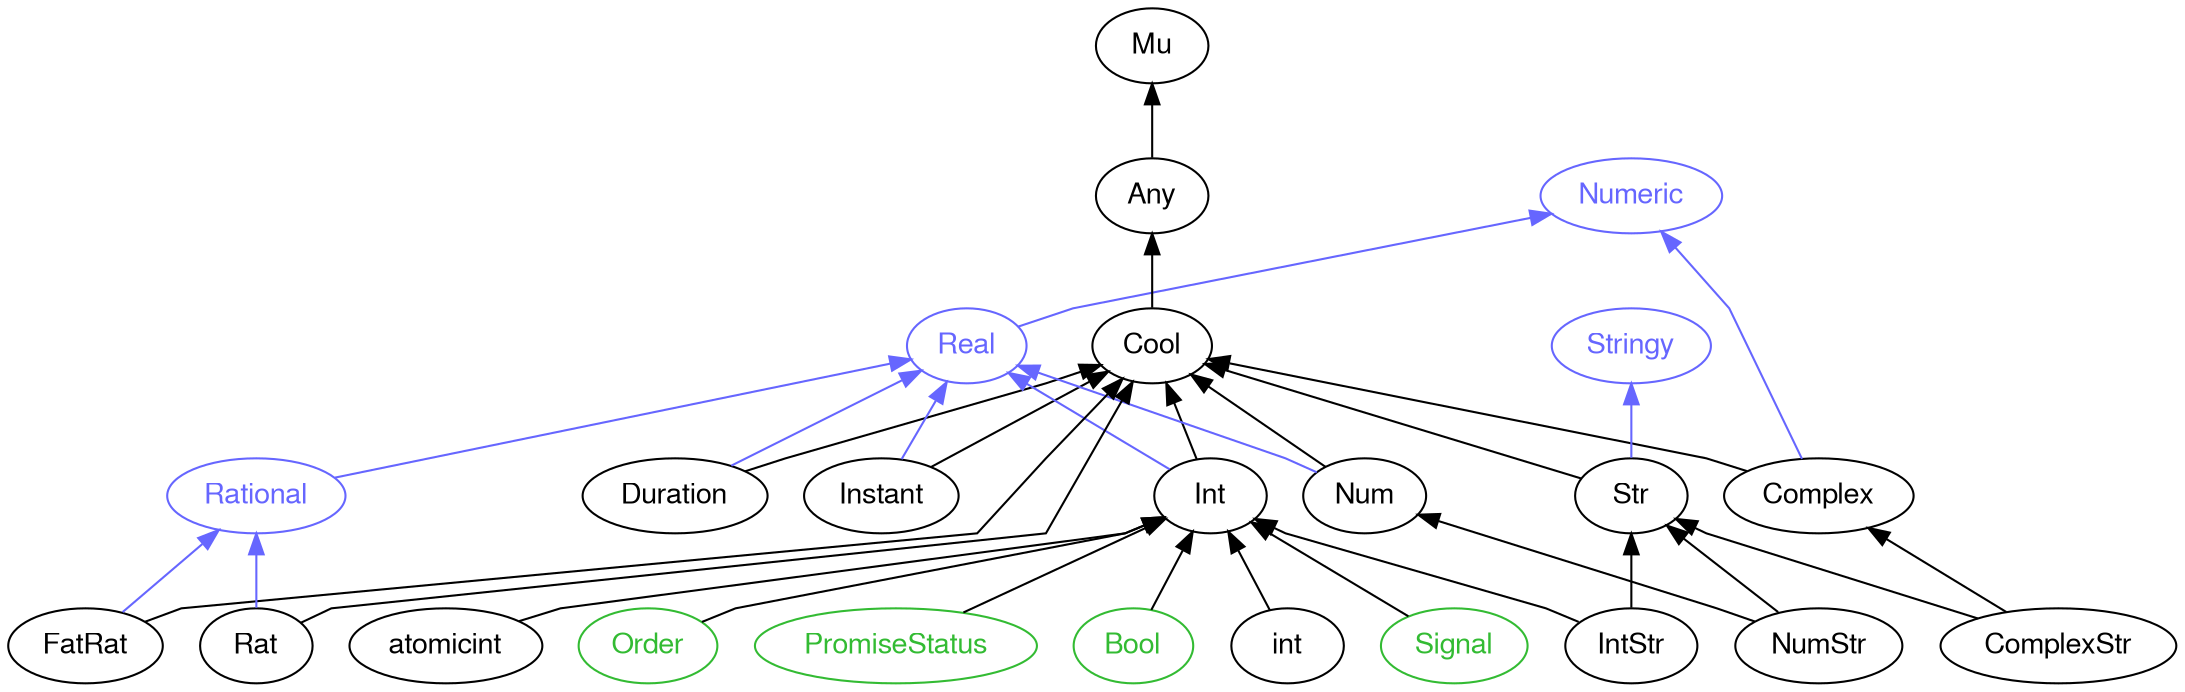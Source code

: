 digraph "perl6-type-graph" {
    rankdir=BT;
    splines=polyline;
    overlap=false; 
    // Types
    "Numeric" [color="#6666FF", fontcolor="#6666FF", href="/type/Numeric", fontname="FreeSans"];
    "Real" [color="#6666FF", fontcolor="#6666FF", href="/type/Real", fontname="FreeSans"];
    "Mu" [color="#000000", fontcolor="#000000", href="/type/Mu", fontname="FreeSans"];
    "Any" [color="#000000", fontcolor="#000000", href="/type/Any", fontname="FreeSans"];
    "Cool" [color="#000000", fontcolor="#000000", href="/type/Cool", fontname="FreeSans"];
    "Complex" [color="#000000", fontcolor="#000000", href="/type/Complex", fontname="FreeSans"];
    "Stringy" [color="#6666FF", fontcolor="#6666FF", href="/type/Stringy", fontname="FreeSans"];
    "Str" [color="#000000", fontcolor="#000000", href="/type/Str", fontname="FreeSans"];
    "ComplexStr" [color="#000000", fontcolor="#000000", href="/type/ComplexStr", fontname="FreeSans"];
    "Duration" [color="#000000", fontcolor="#000000", href="/type/Duration", fontname="FreeSans"];
    "Instant" [color="#000000", fontcolor="#000000", href="/type/Instant", fontname="FreeSans"];
    "Rational" [color="#6666FF", fontcolor="#6666FF", href="/type/Rational", fontname="FreeSans"];
    "Int" [color="#000000", fontcolor="#000000", href="/type/Int", fontname="FreeSans"];
    "Num" [color="#000000", fontcolor="#000000", href="/type/Num", fontname="FreeSans"];
    "atomicint" [color="#000000", fontcolor="#000000", href="/type/atomicint", fontname="FreeSans"];
    "Order" [color="#33BB33", fontcolor="#33BB33", href="/type/Order", fontname="FreeSans"];
    "PromiseStatus" [color="#33BB33", fontcolor="#33BB33", href="/type/PromiseStatus", fontname="FreeSans"];
    "Bool" [color="#33BB33", fontcolor="#33BB33", href="/type/Bool", fontname="FreeSans"];
    "IntStr" [color="#000000", fontcolor="#000000", href="/type/IntStr", fontname="FreeSans"];
    "int" [color="#000000", fontcolor="#000000", href="/type/int", fontname="FreeSans"];
    "Signal" [color="#33BB33", fontcolor="#33BB33", href="/type/Signal", fontname="FreeSans"];
    "NumStr" [color="#000000", fontcolor="#000000", href="/type/NumStr", fontname="FreeSans"];
    "FatRat" [color="#000000", fontcolor="#000000", href="/type/FatRat", fontname="FreeSans"];
    "Rat" [color="#000000", fontcolor="#000000", href="/type/Rat", fontname="FreeSans"];

    // Superclasses
    "Any" -> "Mu" [color="#000000"];
    "Cool" -> "Any" [color="#000000"];
    "Complex" -> "Cool" [color="#000000"];
    "Str" -> "Cool" [color="#000000"];
    "ComplexStr" -> "Complex" [color="#000000"];
    "ComplexStr" -> "Str" [color="#000000"];
    "Duration" -> "Cool" [color="#000000"];
    "Instant" -> "Cool" [color="#000000"];
    "Int" -> "Cool" [color="#000000"];
    "Num" -> "Cool" [color="#000000"];
    "atomicint" -> "Int" [color="#000000"];
    "Order" -> "Int" [color="#000000"];
    "PromiseStatus" -> "Int" [color="#000000"];
    "Bool" -> "Int" [color="#000000"];
    "IntStr" -> "Int" [color="#000000"];
    "IntStr" -> "Str" [color="#000000"];
    "int" -> "Int" [color="#000000"];
    "Signal" -> "Int" [color="#000000"];
    "NumStr" -> "Num" [color="#000000"];
    "NumStr" -> "Str" [color="#000000"];
    "FatRat" -> "Cool" [color="#000000"];
    "Rat" -> "Cool" [color="#000000"];

    // Roles
    "Real" -> "Numeric" [color="#6666FF"];
    "Complex" -> "Numeric" [color="#6666FF"];
    "Str" -> "Stringy" [color="#6666FF"];
    "Duration" -> "Real" [color="#6666FF"];
    "Instant" -> "Real" [color="#6666FF"];
    "Rational" -> "Real" [color="#6666FF"];
    "Int" -> "Real" [color="#6666FF"];
    "Num" -> "Real" [color="#6666FF"];
    "FatRat" -> "Rational" [color="#6666FF"];
    "Rat" -> "Rational" [color="#6666FF"];
}
